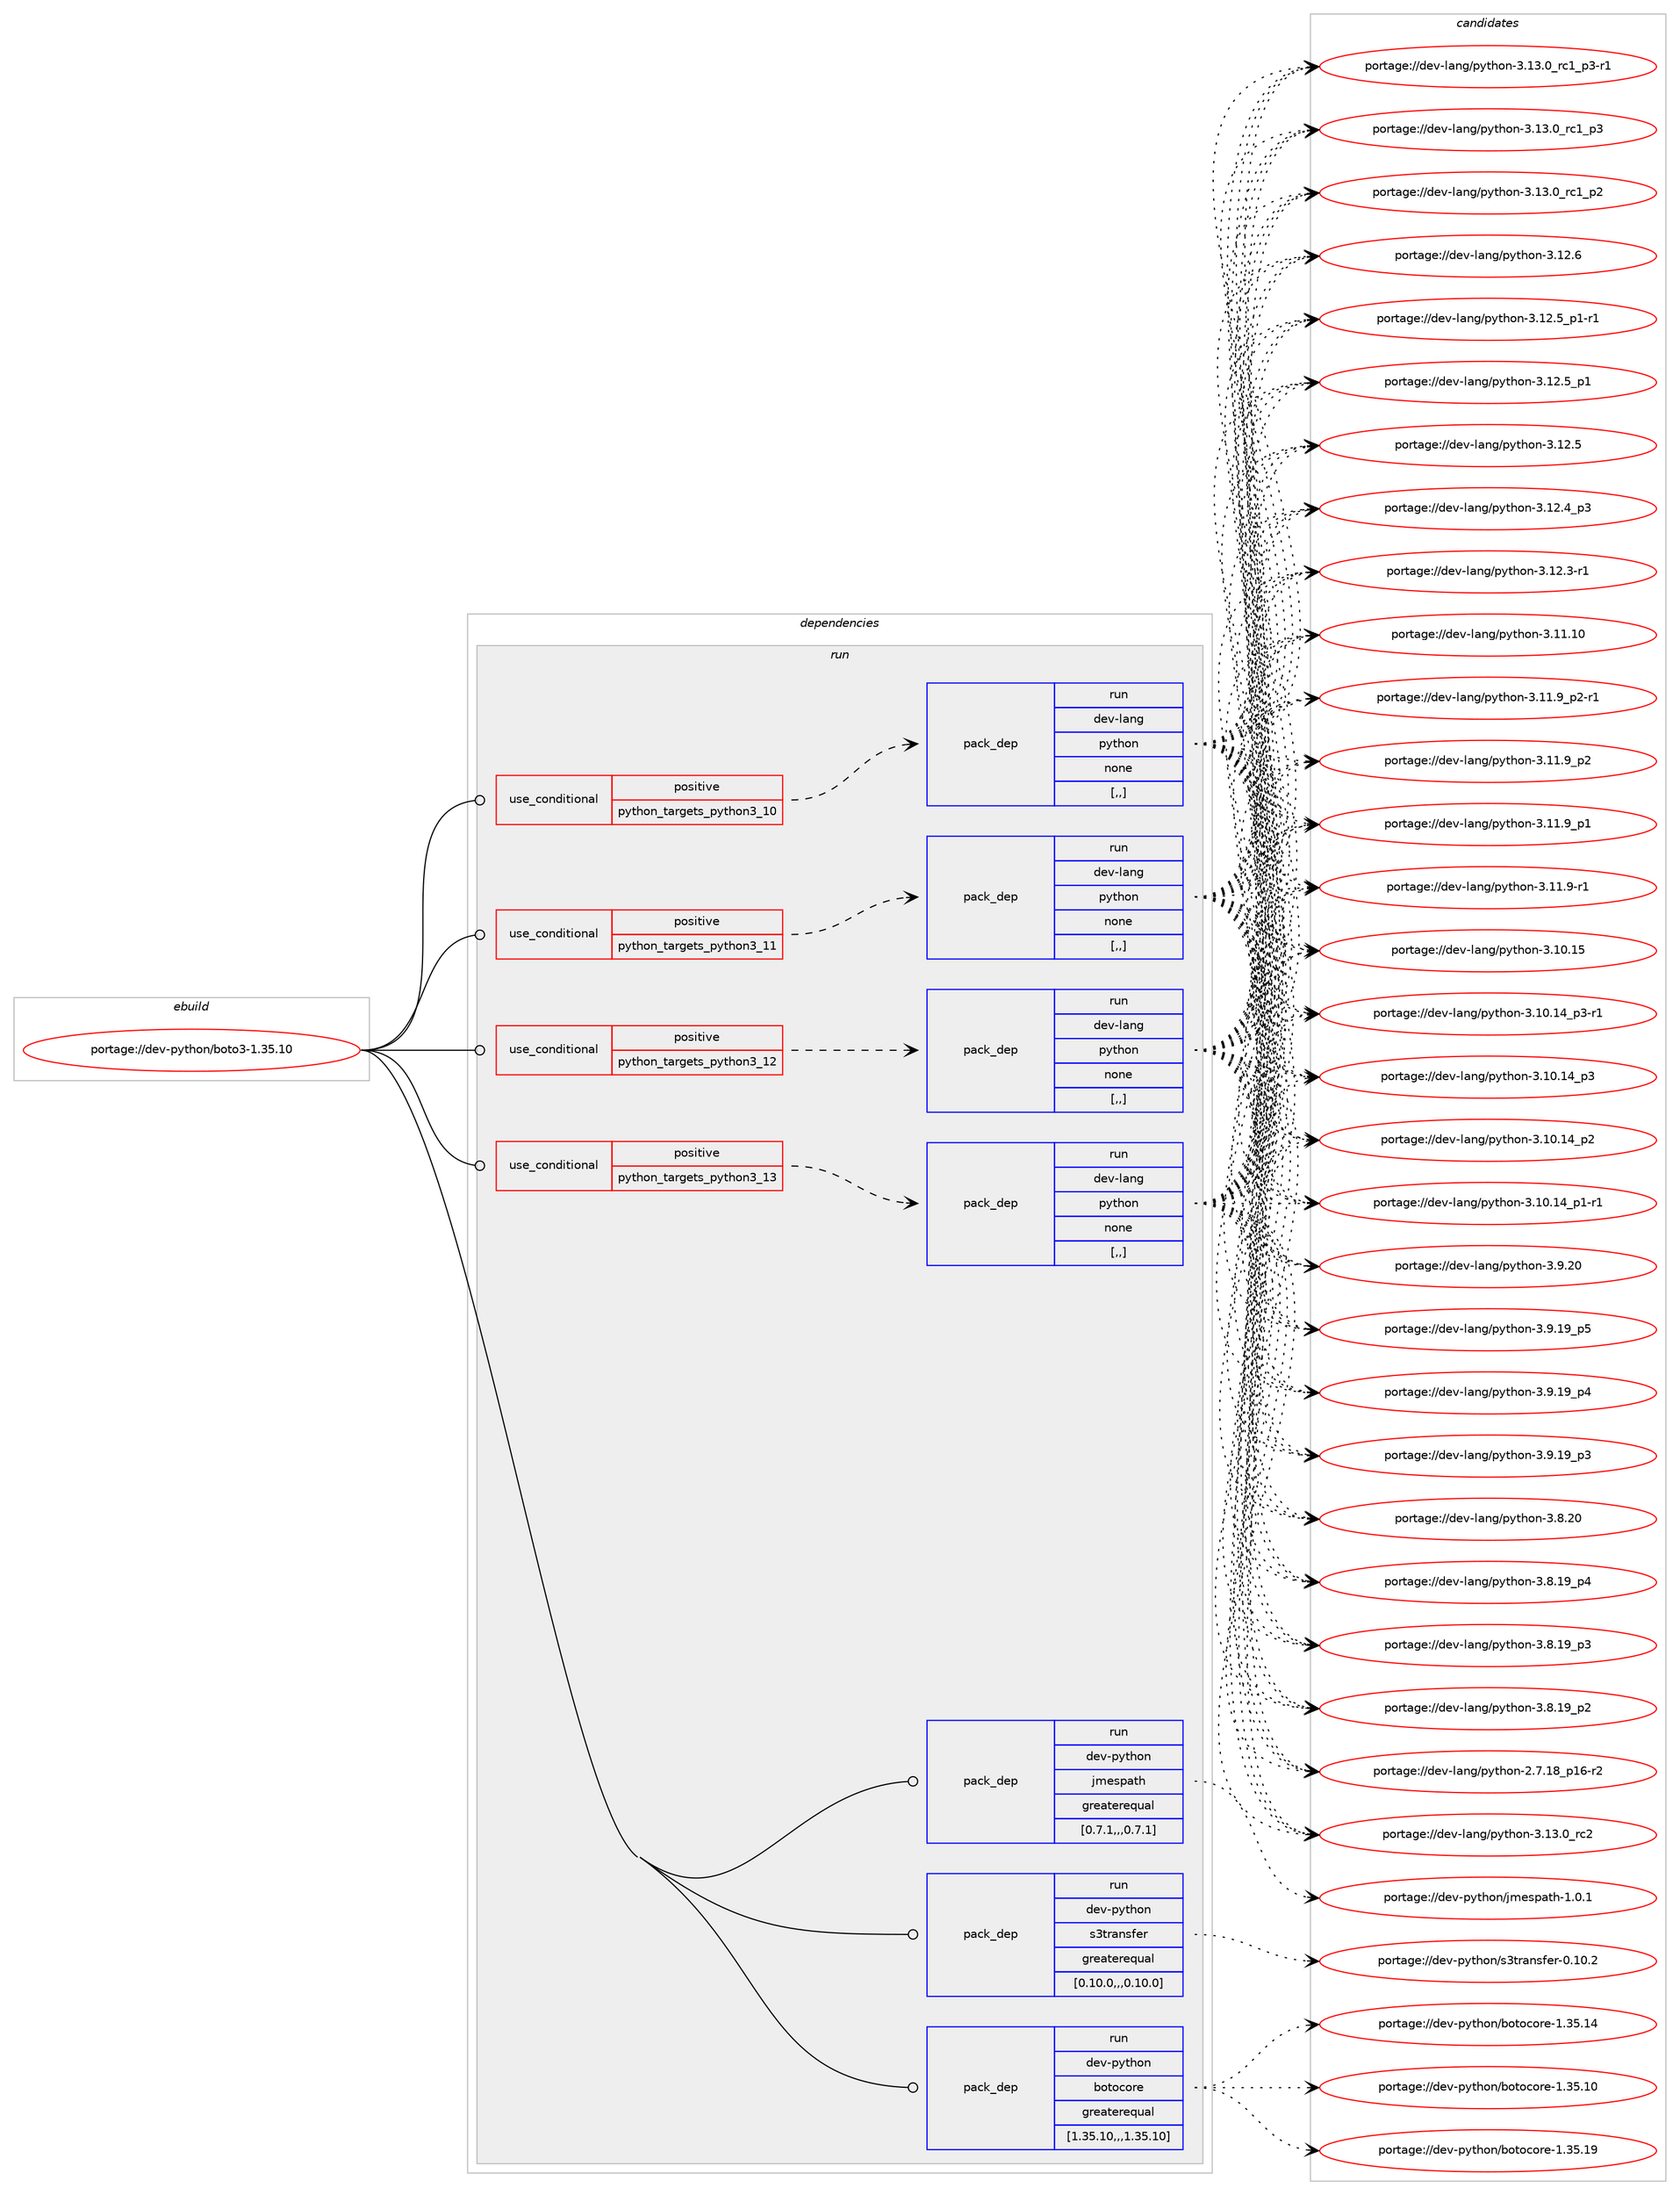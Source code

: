 digraph prolog {

# *************
# Graph options
# *************

newrank=true;
concentrate=true;
compound=true;
graph [rankdir=LR,fontname=Helvetica,fontsize=10,ranksep=1.5];#, ranksep=2.5, nodesep=0.2];
edge  [arrowhead=vee];
node  [fontname=Helvetica,fontsize=10];

# **********
# The ebuild
# **********

subgraph cluster_leftcol {
color=gray;
label=<<i>ebuild</i>>;
id [label="portage://dev-python/boto3-1.35.10", color=red, width=4, href="../dev-python/boto3-1.35.10.svg"];
}

# ****************
# The dependencies
# ****************

subgraph cluster_midcol {
color=gray;
label=<<i>dependencies</i>>;
subgraph cluster_compile {
fillcolor="#eeeeee";
style=filled;
label=<<i>compile</i>>;
}
subgraph cluster_compileandrun {
fillcolor="#eeeeee";
style=filled;
label=<<i>compile and run</i>>;
}
subgraph cluster_run {
fillcolor="#eeeeee";
style=filled;
label=<<i>run</i>>;
subgraph cond161609 {
dependency637136 [label=<<TABLE BORDER="0" CELLBORDER="1" CELLSPACING="0" CELLPADDING="4"><TR><TD ROWSPAN="3" CELLPADDING="10">use_conditional</TD></TR><TR><TD>positive</TD></TR><TR><TD>python_targets_python3_10</TD></TR></TABLE>>, shape=none, color=red];
subgraph pack470713 {
dependency637137 [label=<<TABLE BORDER="0" CELLBORDER="1" CELLSPACING="0" CELLPADDING="4" WIDTH="220"><TR><TD ROWSPAN="6" CELLPADDING="30">pack_dep</TD></TR><TR><TD WIDTH="110">run</TD></TR><TR><TD>dev-lang</TD></TR><TR><TD>python</TD></TR><TR><TD>none</TD></TR><TR><TD>[,,]</TD></TR></TABLE>>, shape=none, color=blue];
}
dependency637136:e -> dependency637137:w [weight=20,style="dashed",arrowhead="vee"];
}
id:e -> dependency637136:w [weight=20,style="solid",arrowhead="odot"];
subgraph cond161610 {
dependency637138 [label=<<TABLE BORDER="0" CELLBORDER="1" CELLSPACING="0" CELLPADDING="4"><TR><TD ROWSPAN="3" CELLPADDING="10">use_conditional</TD></TR><TR><TD>positive</TD></TR><TR><TD>python_targets_python3_11</TD></TR></TABLE>>, shape=none, color=red];
subgraph pack470714 {
dependency637139 [label=<<TABLE BORDER="0" CELLBORDER="1" CELLSPACING="0" CELLPADDING="4" WIDTH="220"><TR><TD ROWSPAN="6" CELLPADDING="30">pack_dep</TD></TR><TR><TD WIDTH="110">run</TD></TR><TR><TD>dev-lang</TD></TR><TR><TD>python</TD></TR><TR><TD>none</TD></TR><TR><TD>[,,]</TD></TR></TABLE>>, shape=none, color=blue];
}
dependency637138:e -> dependency637139:w [weight=20,style="dashed",arrowhead="vee"];
}
id:e -> dependency637138:w [weight=20,style="solid",arrowhead="odot"];
subgraph cond161611 {
dependency637140 [label=<<TABLE BORDER="0" CELLBORDER="1" CELLSPACING="0" CELLPADDING="4"><TR><TD ROWSPAN="3" CELLPADDING="10">use_conditional</TD></TR><TR><TD>positive</TD></TR><TR><TD>python_targets_python3_12</TD></TR></TABLE>>, shape=none, color=red];
subgraph pack470715 {
dependency637141 [label=<<TABLE BORDER="0" CELLBORDER="1" CELLSPACING="0" CELLPADDING="4" WIDTH="220"><TR><TD ROWSPAN="6" CELLPADDING="30">pack_dep</TD></TR><TR><TD WIDTH="110">run</TD></TR><TR><TD>dev-lang</TD></TR><TR><TD>python</TD></TR><TR><TD>none</TD></TR><TR><TD>[,,]</TD></TR></TABLE>>, shape=none, color=blue];
}
dependency637140:e -> dependency637141:w [weight=20,style="dashed",arrowhead="vee"];
}
id:e -> dependency637140:w [weight=20,style="solid",arrowhead="odot"];
subgraph cond161612 {
dependency637142 [label=<<TABLE BORDER="0" CELLBORDER="1" CELLSPACING="0" CELLPADDING="4"><TR><TD ROWSPAN="3" CELLPADDING="10">use_conditional</TD></TR><TR><TD>positive</TD></TR><TR><TD>python_targets_python3_13</TD></TR></TABLE>>, shape=none, color=red];
subgraph pack470716 {
dependency637143 [label=<<TABLE BORDER="0" CELLBORDER="1" CELLSPACING="0" CELLPADDING="4" WIDTH="220"><TR><TD ROWSPAN="6" CELLPADDING="30">pack_dep</TD></TR><TR><TD WIDTH="110">run</TD></TR><TR><TD>dev-lang</TD></TR><TR><TD>python</TD></TR><TR><TD>none</TD></TR><TR><TD>[,,]</TD></TR></TABLE>>, shape=none, color=blue];
}
dependency637142:e -> dependency637143:w [weight=20,style="dashed",arrowhead="vee"];
}
id:e -> dependency637142:w [weight=20,style="solid",arrowhead="odot"];
subgraph pack470717 {
dependency637144 [label=<<TABLE BORDER="0" CELLBORDER="1" CELLSPACING="0" CELLPADDING="4" WIDTH="220"><TR><TD ROWSPAN="6" CELLPADDING="30">pack_dep</TD></TR><TR><TD WIDTH="110">run</TD></TR><TR><TD>dev-python</TD></TR><TR><TD>botocore</TD></TR><TR><TD>greaterequal</TD></TR><TR><TD>[1.35.10,,,1.35.10]</TD></TR></TABLE>>, shape=none, color=blue];
}
id:e -> dependency637144:w [weight=20,style="solid",arrowhead="odot"];
subgraph pack470718 {
dependency637145 [label=<<TABLE BORDER="0" CELLBORDER="1" CELLSPACING="0" CELLPADDING="4" WIDTH="220"><TR><TD ROWSPAN="6" CELLPADDING="30">pack_dep</TD></TR><TR><TD WIDTH="110">run</TD></TR><TR><TD>dev-python</TD></TR><TR><TD>jmespath</TD></TR><TR><TD>greaterequal</TD></TR><TR><TD>[0.7.1,,,0.7.1]</TD></TR></TABLE>>, shape=none, color=blue];
}
id:e -> dependency637145:w [weight=20,style="solid",arrowhead="odot"];
subgraph pack470719 {
dependency637146 [label=<<TABLE BORDER="0" CELLBORDER="1" CELLSPACING="0" CELLPADDING="4" WIDTH="220"><TR><TD ROWSPAN="6" CELLPADDING="30">pack_dep</TD></TR><TR><TD WIDTH="110">run</TD></TR><TR><TD>dev-python</TD></TR><TR><TD>s3transfer</TD></TR><TR><TD>greaterequal</TD></TR><TR><TD>[0.10.0,,,0.10.0]</TD></TR></TABLE>>, shape=none, color=blue];
}
id:e -> dependency637146:w [weight=20,style="solid",arrowhead="odot"];
}
}

# **************
# The candidates
# **************

subgraph cluster_choices {
rank=same;
color=gray;
label=<<i>candidates</i>>;

subgraph choice470713 {
color=black;
nodesep=1;
choice10010111845108971101034711212111610411111045514649514648951149950 [label="portage://dev-lang/python-3.13.0_rc2", color=red, width=4,href="../dev-lang/python-3.13.0_rc2.svg"];
choice1001011184510897110103471121211161041111104551464951464895114994995112514511449 [label="portage://dev-lang/python-3.13.0_rc1_p3-r1", color=red, width=4,href="../dev-lang/python-3.13.0_rc1_p3-r1.svg"];
choice100101118451089711010347112121116104111110455146495146489511499499511251 [label="portage://dev-lang/python-3.13.0_rc1_p3", color=red, width=4,href="../dev-lang/python-3.13.0_rc1_p3.svg"];
choice100101118451089711010347112121116104111110455146495146489511499499511250 [label="portage://dev-lang/python-3.13.0_rc1_p2", color=red, width=4,href="../dev-lang/python-3.13.0_rc1_p2.svg"];
choice10010111845108971101034711212111610411111045514649504654 [label="portage://dev-lang/python-3.12.6", color=red, width=4,href="../dev-lang/python-3.12.6.svg"];
choice1001011184510897110103471121211161041111104551464950465395112494511449 [label="portage://dev-lang/python-3.12.5_p1-r1", color=red, width=4,href="../dev-lang/python-3.12.5_p1-r1.svg"];
choice100101118451089711010347112121116104111110455146495046539511249 [label="portage://dev-lang/python-3.12.5_p1", color=red, width=4,href="../dev-lang/python-3.12.5_p1.svg"];
choice10010111845108971101034711212111610411111045514649504653 [label="portage://dev-lang/python-3.12.5", color=red, width=4,href="../dev-lang/python-3.12.5.svg"];
choice100101118451089711010347112121116104111110455146495046529511251 [label="portage://dev-lang/python-3.12.4_p3", color=red, width=4,href="../dev-lang/python-3.12.4_p3.svg"];
choice100101118451089711010347112121116104111110455146495046514511449 [label="portage://dev-lang/python-3.12.3-r1", color=red, width=4,href="../dev-lang/python-3.12.3-r1.svg"];
choice1001011184510897110103471121211161041111104551464949464948 [label="portage://dev-lang/python-3.11.10", color=red, width=4,href="../dev-lang/python-3.11.10.svg"];
choice1001011184510897110103471121211161041111104551464949465795112504511449 [label="portage://dev-lang/python-3.11.9_p2-r1", color=red, width=4,href="../dev-lang/python-3.11.9_p2-r1.svg"];
choice100101118451089711010347112121116104111110455146494946579511250 [label="portage://dev-lang/python-3.11.9_p2", color=red, width=4,href="../dev-lang/python-3.11.9_p2.svg"];
choice100101118451089711010347112121116104111110455146494946579511249 [label="portage://dev-lang/python-3.11.9_p1", color=red, width=4,href="../dev-lang/python-3.11.9_p1.svg"];
choice100101118451089711010347112121116104111110455146494946574511449 [label="portage://dev-lang/python-3.11.9-r1", color=red, width=4,href="../dev-lang/python-3.11.9-r1.svg"];
choice1001011184510897110103471121211161041111104551464948464953 [label="portage://dev-lang/python-3.10.15", color=red, width=4,href="../dev-lang/python-3.10.15.svg"];
choice100101118451089711010347112121116104111110455146494846495295112514511449 [label="portage://dev-lang/python-3.10.14_p3-r1", color=red, width=4,href="../dev-lang/python-3.10.14_p3-r1.svg"];
choice10010111845108971101034711212111610411111045514649484649529511251 [label="portage://dev-lang/python-3.10.14_p3", color=red, width=4,href="../dev-lang/python-3.10.14_p3.svg"];
choice10010111845108971101034711212111610411111045514649484649529511250 [label="portage://dev-lang/python-3.10.14_p2", color=red, width=4,href="../dev-lang/python-3.10.14_p2.svg"];
choice100101118451089711010347112121116104111110455146494846495295112494511449 [label="portage://dev-lang/python-3.10.14_p1-r1", color=red, width=4,href="../dev-lang/python-3.10.14_p1-r1.svg"];
choice10010111845108971101034711212111610411111045514657465048 [label="portage://dev-lang/python-3.9.20", color=red, width=4,href="../dev-lang/python-3.9.20.svg"];
choice100101118451089711010347112121116104111110455146574649579511253 [label="portage://dev-lang/python-3.9.19_p5", color=red, width=4,href="../dev-lang/python-3.9.19_p5.svg"];
choice100101118451089711010347112121116104111110455146574649579511252 [label="portage://dev-lang/python-3.9.19_p4", color=red, width=4,href="../dev-lang/python-3.9.19_p4.svg"];
choice100101118451089711010347112121116104111110455146574649579511251 [label="portage://dev-lang/python-3.9.19_p3", color=red, width=4,href="../dev-lang/python-3.9.19_p3.svg"];
choice10010111845108971101034711212111610411111045514656465048 [label="portage://dev-lang/python-3.8.20", color=red, width=4,href="../dev-lang/python-3.8.20.svg"];
choice100101118451089711010347112121116104111110455146564649579511252 [label="portage://dev-lang/python-3.8.19_p4", color=red, width=4,href="../dev-lang/python-3.8.19_p4.svg"];
choice100101118451089711010347112121116104111110455146564649579511251 [label="portage://dev-lang/python-3.8.19_p3", color=red, width=4,href="../dev-lang/python-3.8.19_p3.svg"];
choice100101118451089711010347112121116104111110455146564649579511250 [label="portage://dev-lang/python-3.8.19_p2", color=red, width=4,href="../dev-lang/python-3.8.19_p2.svg"];
choice100101118451089711010347112121116104111110455046554649569511249544511450 [label="portage://dev-lang/python-2.7.18_p16-r2", color=red, width=4,href="../dev-lang/python-2.7.18_p16-r2.svg"];
dependency637137:e -> choice10010111845108971101034711212111610411111045514649514648951149950:w [style=dotted,weight="100"];
dependency637137:e -> choice1001011184510897110103471121211161041111104551464951464895114994995112514511449:w [style=dotted,weight="100"];
dependency637137:e -> choice100101118451089711010347112121116104111110455146495146489511499499511251:w [style=dotted,weight="100"];
dependency637137:e -> choice100101118451089711010347112121116104111110455146495146489511499499511250:w [style=dotted,weight="100"];
dependency637137:e -> choice10010111845108971101034711212111610411111045514649504654:w [style=dotted,weight="100"];
dependency637137:e -> choice1001011184510897110103471121211161041111104551464950465395112494511449:w [style=dotted,weight="100"];
dependency637137:e -> choice100101118451089711010347112121116104111110455146495046539511249:w [style=dotted,weight="100"];
dependency637137:e -> choice10010111845108971101034711212111610411111045514649504653:w [style=dotted,weight="100"];
dependency637137:e -> choice100101118451089711010347112121116104111110455146495046529511251:w [style=dotted,weight="100"];
dependency637137:e -> choice100101118451089711010347112121116104111110455146495046514511449:w [style=dotted,weight="100"];
dependency637137:e -> choice1001011184510897110103471121211161041111104551464949464948:w [style=dotted,weight="100"];
dependency637137:e -> choice1001011184510897110103471121211161041111104551464949465795112504511449:w [style=dotted,weight="100"];
dependency637137:e -> choice100101118451089711010347112121116104111110455146494946579511250:w [style=dotted,weight="100"];
dependency637137:e -> choice100101118451089711010347112121116104111110455146494946579511249:w [style=dotted,weight="100"];
dependency637137:e -> choice100101118451089711010347112121116104111110455146494946574511449:w [style=dotted,weight="100"];
dependency637137:e -> choice1001011184510897110103471121211161041111104551464948464953:w [style=dotted,weight="100"];
dependency637137:e -> choice100101118451089711010347112121116104111110455146494846495295112514511449:w [style=dotted,weight="100"];
dependency637137:e -> choice10010111845108971101034711212111610411111045514649484649529511251:w [style=dotted,weight="100"];
dependency637137:e -> choice10010111845108971101034711212111610411111045514649484649529511250:w [style=dotted,weight="100"];
dependency637137:e -> choice100101118451089711010347112121116104111110455146494846495295112494511449:w [style=dotted,weight="100"];
dependency637137:e -> choice10010111845108971101034711212111610411111045514657465048:w [style=dotted,weight="100"];
dependency637137:e -> choice100101118451089711010347112121116104111110455146574649579511253:w [style=dotted,weight="100"];
dependency637137:e -> choice100101118451089711010347112121116104111110455146574649579511252:w [style=dotted,weight="100"];
dependency637137:e -> choice100101118451089711010347112121116104111110455146574649579511251:w [style=dotted,weight="100"];
dependency637137:e -> choice10010111845108971101034711212111610411111045514656465048:w [style=dotted,weight="100"];
dependency637137:e -> choice100101118451089711010347112121116104111110455146564649579511252:w [style=dotted,weight="100"];
dependency637137:e -> choice100101118451089711010347112121116104111110455146564649579511251:w [style=dotted,weight="100"];
dependency637137:e -> choice100101118451089711010347112121116104111110455146564649579511250:w [style=dotted,weight="100"];
dependency637137:e -> choice100101118451089711010347112121116104111110455046554649569511249544511450:w [style=dotted,weight="100"];
}
subgraph choice470714 {
color=black;
nodesep=1;
choice10010111845108971101034711212111610411111045514649514648951149950 [label="portage://dev-lang/python-3.13.0_rc2", color=red, width=4,href="../dev-lang/python-3.13.0_rc2.svg"];
choice1001011184510897110103471121211161041111104551464951464895114994995112514511449 [label="portage://dev-lang/python-3.13.0_rc1_p3-r1", color=red, width=4,href="../dev-lang/python-3.13.0_rc1_p3-r1.svg"];
choice100101118451089711010347112121116104111110455146495146489511499499511251 [label="portage://dev-lang/python-3.13.0_rc1_p3", color=red, width=4,href="../dev-lang/python-3.13.0_rc1_p3.svg"];
choice100101118451089711010347112121116104111110455146495146489511499499511250 [label="portage://dev-lang/python-3.13.0_rc1_p2", color=red, width=4,href="../dev-lang/python-3.13.0_rc1_p2.svg"];
choice10010111845108971101034711212111610411111045514649504654 [label="portage://dev-lang/python-3.12.6", color=red, width=4,href="../dev-lang/python-3.12.6.svg"];
choice1001011184510897110103471121211161041111104551464950465395112494511449 [label="portage://dev-lang/python-3.12.5_p1-r1", color=red, width=4,href="../dev-lang/python-3.12.5_p1-r1.svg"];
choice100101118451089711010347112121116104111110455146495046539511249 [label="portage://dev-lang/python-3.12.5_p1", color=red, width=4,href="../dev-lang/python-3.12.5_p1.svg"];
choice10010111845108971101034711212111610411111045514649504653 [label="portage://dev-lang/python-3.12.5", color=red, width=4,href="../dev-lang/python-3.12.5.svg"];
choice100101118451089711010347112121116104111110455146495046529511251 [label="portage://dev-lang/python-3.12.4_p3", color=red, width=4,href="../dev-lang/python-3.12.4_p3.svg"];
choice100101118451089711010347112121116104111110455146495046514511449 [label="portage://dev-lang/python-3.12.3-r1", color=red, width=4,href="../dev-lang/python-3.12.3-r1.svg"];
choice1001011184510897110103471121211161041111104551464949464948 [label="portage://dev-lang/python-3.11.10", color=red, width=4,href="../dev-lang/python-3.11.10.svg"];
choice1001011184510897110103471121211161041111104551464949465795112504511449 [label="portage://dev-lang/python-3.11.9_p2-r1", color=red, width=4,href="../dev-lang/python-3.11.9_p2-r1.svg"];
choice100101118451089711010347112121116104111110455146494946579511250 [label="portage://dev-lang/python-3.11.9_p2", color=red, width=4,href="../dev-lang/python-3.11.9_p2.svg"];
choice100101118451089711010347112121116104111110455146494946579511249 [label="portage://dev-lang/python-3.11.9_p1", color=red, width=4,href="../dev-lang/python-3.11.9_p1.svg"];
choice100101118451089711010347112121116104111110455146494946574511449 [label="portage://dev-lang/python-3.11.9-r1", color=red, width=4,href="../dev-lang/python-3.11.9-r1.svg"];
choice1001011184510897110103471121211161041111104551464948464953 [label="portage://dev-lang/python-3.10.15", color=red, width=4,href="../dev-lang/python-3.10.15.svg"];
choice100101118451089711010347112121116104111110455146494846495295112514511449 [label="portage://dev-lang/python-3.10.14_p3-r1", color=red, width=4,href="../dev-lang/python-3.10.14_p3-r1.svg"];
choice10010111845108971101034711212111610411111045514649484649529511251 [label="portage://dev-lang/python-3.10.14_p3", color=red, width=4,href="../dev-lang/python-3.10.14_p3.svg"];
choice10010111845108971101034711212111610411111045514649484649529511250 [label="portage://dev-lang/python-3.10.14_p2", color=red, width=4,href="../dev-lang/python-3.10.14_p2.svg"];
choice100101118451089711010347112121116104111110455146494846495295112494511449 [label="portage://dev-lang/python-3.10.14_p1-r1", color=red, width=4,href="../dev-lang/python-3.10.14_p1-r1.svg"];
choice10010111845108971101034711212111610411111045514657465048 [label="portage://dev-lang/python-3.9.20", color=red, width=4,href="../dev-lang/python-3.9.20.svg"];
choice100101118451089711010347112121116104111110455146574649579511253 [label="portage://dev-lang/python-3.9.19_p5", color=red, width=4,href="../dev-lang/python-3.9.19_p5.svg"];
choice100101118451089711010347112121116104111110455146574649579511252 [label="portage://dev-lang/python-3.9.19_p4", color=red, width=4,href="../dev-lang/python-3.9.19_p4.svg"];
choice100101118451089711010347112121116104111110455146574649579511251 [label="portage://dev-lang/python-3.9.19_p3", color=red, width=4,href="../dev-lang/python-3.9.19_p3.svg"];
choice10010111845108971101034711212111610411111045514656465048 [label="portage://dev-lang/python-3.8.20", color=red, width=4,href="../dev-lang/python-3.8.20.svg"];
choice100101118451089711010347112121116104111110455146564649579511252 [label="portage://dev-lang/python-3.8.19_p4", color=red, width=4,href="../dev-lang/python-3.8.19_p4.svg"];
choice100101118451089711010347112121116104111110455146564649579511251 [label="portage://dev-lang/python-3.8.19_p3", color=red, width=4,href="../dev-lang/python-3.8.19_p3.svg"];
choice100101118451089711010347112121116104111110455146564649579511250 [label="portage://dev-lang/python-3.8.19_p2", color=red, width=4,href="../dev-lang/python-3.8.19_p2.svg"];
choice100101118451089711010347112121116104111110455046554649569511249544511450 [label="portage://dev-lang/python-2.7.18_p16-r2", color=red, width=4,href="../dev-lang/python-2.7.18_p16-r2.svg"];
dependency637139:e -> choice10010111845108971101034711212111610411111045514649514648951149950:w [style=dotted,weight="100"];
dependency637139:e -> choice1001011184510897110103471121211161041111104551464951464895114994995112514511449:w [style=dotted,weight="100"];
dependency637139:e -> choice100101118451089711010347112121116104111110455146495146489511499499511251:w [style=dotted,weight="100"];
dependency637139:e -> choice100101118451089711010347112121116104111110455146495146489511499499511250:w [style=dotted,weight="100"];
dependency637139:e -> choice10010111845108971101034711212111610411111045514649504654:w [style=dotted,weight="100"];
dependency637139:e -> choice1001011184510897110103471121211161041111104551464950465395112494511449:w [style=dotted,weight="100"];
dependency637139:e -> choice100101118451089711010347112121116104111110455146495046539511249:w [style=dotted,weight="100"];
dependency637139:e -> choice10010111845108971101034711212111610411111045514649504653:w [style=dotted,weight="100"];
dependency637139:e -> choice100101118451089711010347112121116104111110455146495046529511251:w [style=dotted,weight="100"];
dependency637139:e -> choice100101118451089711010347112121116104111110455146495046514511449:w [style=dotted,weight="100"];
dependency637139:e -> choice1001011184510897110103471121211161041111104551464949464948:w [style=dotted,weight="100"];
dependency637139:e -> choice1001011184510897110103471121211161041111104551464949465795112504511449:w [style=dotted,weight="100"];
dependency637139:e -> choice100101118451089711010347112121116104111110455146494946579511250:w [style=dotted,weight="100"];
dependency637139:e -> choice100101118451089711010347112121116104111110455146494946579511249:w [style=dotted,weight="100"];
dependency637139:e -> choice100101118451089711010347112121116104111110455146494946574511449:w [style=dotted,weight="100"];
dependency637139:e -> choice1001011184510897110103471121211161041111104551464948464953:w [style=dotted,weight="100"];
dependency637139:e -> choice100101118451089711010347112121116104111110455146494846495295112514511449:w [style=dotted,weight="100"];
dependency637139:e -> choice10010111845108971101034711212111610411111045514649484649529511251:w [style=dotted,weight="100"];
dependency637139:e -> choice10010111845108971101034711212111610411111045514649484649529511250:w [style=dotted,weight="100"];
dependency637139:e -> choice100101118451089711010347112121116104111110455146494846495295112494511449:w [style=dotted,weight="100"];
dependency637139:e -> choice10010111845108971101034711212111610411111045514657465048:w [style=dotted,weight="100"];
dependency637139:e -> choice100101118451089711010347112121116104111110455146574649579511253:w [style=dotted,weight="100"];
dependency637139:e -> choice100101118451089711010347112121116104111110455146574649579511252:w [style=dotted,weight="100"];
dependency637139:e -> choice100101118451089711010347112121116104111110455146574649579511251:w [style=dotted,weight="100"];
dependency637139:e -> choice10010111845108971101034711212111610411111045514656465048:w [style=dotted,weight="100"];
dependency637139:e -> choice100101118451089711010347112121116104111110455146564649579511252:w [style=dotted,weight="100"];
dependency637139:e -> choice100101118451089711010347112121116104111110455146564649579511251:w [style=dotted,weight="100"];
dependency637139:e -> choice100101118451089711010347112121116104111110455146564649579511250:w [style=dotted,weight="100"];
dependency637139:e -> choice100101118451089711010347112121116104111110455046554649569511249544511450:w [style=dotted,weight="100"];
}
subgraph choice470715 {
color=black;
nodesep=1;
choice10010111845108971101034711212111610411111045514649514648951149950 [label="portage://dev-lang/python-3.13.0_rc2", color=red, width=4,href="../dev-lang/python-3.13.0_rc2.svg"];
choice1001011184510897110103471121211161041111104551464951464895114994995112514511449 [label="portage://dev-lang/python-3.13.0_rc1_p3-r1", color=red, width=4,href="../dev-lang/python-3.13.0_rc1_p3-r1.svg"];
choice100101118451089711010347112121116104111110455146495146489511499499511251 [label="portage://dev-lang/python-3.13.0_rc1_p3", color=red, width=4,href="../dev-lang/python-3.13.0_rc1_p3.svg"];
choice100101118451089711010347112121116104111110455146495146489511499499511250 [label="portage://dev-lang/python-3.13.0_rc1_p2", color=red, width=4,href="../dev-lang/python-3.13.0_rc1_p2.svg"];
choice10010111845108971101034711212111610411111045514649504654 [label="portage://dev-lang/python-3.12.6", color=red, width=4,href="../dev-lang/python-3.12.6.svg"];
choice1001011184510897110103471121211161041111104551464950465395112494511449 [label="portage://dev-lang/python-3.12.5_p1-r1", color=red, width=4,href="../dev-lang/python-3.12.5_p1-r1.svg"];
choice100101118451089711010347112121116104111110455146495046539511249 [label="portage://dev-lang/python-3.12.5_p1", color=red, width=4,href="../dev-lang/python-3.12.5_p1.svg"];
choice10010111845108971101034711212111610411111045514649504653 [label="portage://dev-lang/python-3.12.5", color=red, width=4,href="../dev-lang/python-3.12.5.svg"];
choice100101118451089711010347112121116104111110455146495046529511251 [label="portage://dev-lang/python-3.12.4_p3", color=red, width=4,href="../dev-lang/python-3.12.4_p3.svg"];
choice100101118451089711010347112121116104111110455146495046514511449 [label="portage://dev-lang/python-3.12.3-r1", color=red, width=4,href="../dev-lang/python-3.12.3-r1.svg"];
choice1001011184510897110103471121211161041111104551464949464948 [label="portage://dev-lang/python-3.11.10", color=red, width=4,href="../dev-lang/python-3.11.10.svg"];
choice1001011184510897110103471121211161041111104551464949465795112504511449 [label="portage://dev-lang/python-3.11.9_p2-r1", color=red, width=4,href="../dev-lang/python-3.11.9_p2-r1.svg"];
choice100101118451089711010347112121116104111110455146494946579511250 [label="portage://dev-lang/python-3.11.9_p2", color=red, width=4,href="../dev-lang/python-3.11.9_p2.svg"];
choice100101118451089711010347112121116104111110455146494946579511249 [label="portage://dev-lang/python-3.11.9_p1", color=red, width=4,href="../dev-lang/python-3.11.9_p1.svg"];
choice100101118451089711010347112121116104111110455146494946574511449 [label="portage://dev-lang/python-3.11.9-r1", color=red, width=4,href="../dev-lang/python-3.11.9-r1.svg"];
choice1001011184510897110103471121211161041111104551464948464953 [label="portage://dev-lang/python-3.10.15", color=red, width=4,href="../dev-lang/python-3.10.15.svg"];
choice100101118451089711010347112121116104111110455146494846495295112514511449 [label="portage://dev-lang/python-3.10.14_p3-r1", color=red, width=4,href="../dev-lang/python-3.10.14_p3-r1.svg"];
choice10010111845108971101034711212111610411111045514649484649529511251 [label="portage://dev-lang/python-3.10.14_p3", color=red, width=4,href="../dev-lang/python-3.10.14_p3.svg"];
choice10010111845108971101034711212111610411111045514649484649529511250 [label="portage://dev-lang/python-3.10.14_p2", color=red, width=4,href="../dev-lang/python-3.10.14_p2.svg"];
choice100101118451089711010347112121116104111110455146494846495295112494511449 [label="portage://dev-lang/python-3.10.14_p1-r1", color=red, width=4,href="../dev-lang/python-3.10.14_p1-r1.svg"];
choice10010111845108971101034711212111610411111045514657465048 [label="portage://dev-lang/python-3.9.20", color=red, width=4,href="../dev-lang/python-3.9.20.svg"];
choice100101118451089711010347112121116104111110455146574649579511253 [label="portage://dev-lang/python-3.9.19_p5", color=red, width=4,href="../dev-lang/python-3.9.19_p5.svg"];
choice100101118451089711010347112121116104111110455146574649579511252 [label="portage://dev-lang/python-3.9.19_p4", color=red, width=4,href="../dev-lang/python-3.9.19_p4.svg"];
choice100101118451089711010347112121116104111110455146574649579511251 [label="portage://dev-lang/python-3.9.19_p3", color=red, width=4,href="../dev-lang/python-3.9.19_p3.svg"];
choice10010111845108971101034711212111610411111045514656465048 [label="portage://dev-lang/python-3.8.20", color=red, width=4,href="../dev-lang/python-3.8.20.svg"];
choice100101118451089711010347112121116104111110455146564649579511252 [label="portage://dev-lang/python-3.8.19_p4", color=red, width=4,href="../dev-lang/python-3.8.19_p4.svg"];
choice100101118451089711010347112121116104111110455146564649579511251 [label="portage://dev-lang/python-3.8.19_p3", color=red, width=4,href="../dev-lang/python-3.8.19_p3.svg"];
choice100101118451089711010347112121116104111110455146564649579511250 [label="portage://dev-lang/python-3.8.19_p2", color=red, width=4,href="../dev-lang/python-3.8.19_p2.svg"];
choice100101118451089711010347112121116104111110455046554649569511249544511450 [label="portage://dev-lang/python-2.7.18_p16-r2", color=red, width=4,href="../dev-lang/python-2.7.18_p16-r2.svg"];
dependency637141:e -> choice10010111845108971101034711212111610411111045514649514648951149950:w [style=dotted,weight="100"];
dependency637141:e -> choice1001011184510897110103471121211161041111104551464951464895114994995112514511449:w [style=dotted,weight="100"];
dependency637141:e -> choice100101118451089711010347112121116104111110455146495146489511499499511251:w [style=dotted,weight="100"];
dependency637141:e -> choice100101118451089711010347112121116104111110455146495146489511499499511250:w [style=dotted,weight="100"];
dependency637141:e -> choice10010111845108971101034711212111610411111045514649504654:w [style=dotted,weight="100"];
dependency637141:e -> choice1001011184510897110103471121211161041111104551464950465395112494511449:w [style=dotted,weight="100"];
dependency637141:e -> choice100101118451089711010347112121116104111110455146495046539511249:w [style=dotted,weight="100"];
dependency637141:e -> choice10010111845108971101034711212111610411111045514649504653:w [style=dotted,weight="100"];
dependency637141:e -> choice100101118451089711010347112121116104111110455146495046529511251:w [style=dotted,weight="100"];
dependency637141:e -> choice100101118451089711010347112121116104111110455146495046514511449:w [style=dotted,weight="100"];
dependency637141:e -> choice1001011184510897110103471121211161041111104551464949464948:w [style=dotted,weight="100"];
dependency637141:e -> choice1001011184510897110103471121211161041111104551464949465795112504511449:w [style=dotted,weight="100"];
dependency637141:e -> choice100101118451089711010347112121116104111110455146494946579511250:w [style=dotted,weight="100"];
dependency637141:e -> choice100101118451089711010347112121116104111110455146494946579511249:w [style=dotted,weight="100"];
dependency637141:e -> choice100101118451089711010347112121116104111110455146494946574511449:w [style=dotted,weight="100"];
dependency637141:e -> choice1001011184510897110103471121211161041111104551464948464953:w [style=dotted,weight="100"];
dependency637141:e -> choice100101118451089711010347112121116104111110455146494846495295112514511449:w [style=dotted,weight="100"];
dependency637141:e -> choice10010111845108971101034711212111610411111045514649484649529511251:w [style=dotted,weight="100"];
dependency637141:e -> choice10010111845108971101034711212111610411111045514649484649529511250:w [style=dotted,weight="100"];
dependency637141:e -> choice100101118451089711010347112121116104111110455146494846495295112494511449:w [style=dotted,weight="100"];
dependency637141:e -> choice10010111845108971101034711212111610411111045514657465048:w [style=dotted,weight="100"];
dependency637141:e -> choice100101118451089711010347112121116104111110455146574649579511253:w [style=dotted,weight="100"];
dependency637141:e -> choice100101118451089711010347112121116104111110455146574649579511252:w [style=dotted,weight="100"];
dependency637141:e -> choice100101118451089711010347112121116104111110455146574649579511251:w [style=dotted,weight="100"];
dependency637141:e -> choice10010111845108971101034711212111610411111045514656465048:w [style=dotted,weight="100"];
dependency637141:e -> choice100101118451089711010347112121116104111110455146564649579511252:w [style=dotted,weight="100"];
dependency637141:e -> choice100101118451089711010347112121116104111110455146564649579511251:w [style=dotted,weight="100"];
dependency637141:e -> choice100101118451089711010347112121116104111110455146564649579511250:w [style=dotted,weight="100"];
dependency637141:e -> choice100101118451089711010347112121116104111110455046554649569511249544511450:w [style=dotted,weight="100"];
}
subgraph choice470716 {
color=black;
nodesep=1;
choice10010111845108971101034711212111610411111045514649514648951149950 [label="portage://dev-lang/python-3.13.0_rc2", color=red, width=4,href="../dev-lang/python-3.13.0_rc2.svg"];
choice1001011184510897110103471121211161041111104551464951464895114994995112514511449 [label="portage://dev-lang/python-3.13.0_rc1_p3-r1", color=red, width=4,href="../dev-lang/python-3.13.0_rc1_p3-r1.svg"];
choice100101118451089711010347112121116104111110455146495146489511499499511251 [label="portage://dev-lang/python-3.13.0_rc1_p3", color=red, width=4,href="../dev-lang/python-3.13.0_rc1_p3.svg"];
choice100101118451089711010347112121116104111110455146495146489511499499511250 [label="portage://dev-lang/python-3.13.0_rc1_p2", color=red, width=4,href="../dev-lang/python-3.13.0_rc1_p2.svg"];
choice10010111845108971101034711212111610411111045514649504654 [label="portage://dev-lang/python-3.12.6", color=red, width=4,href="../dev-lang/python-3.12.6.svg"];
choice1001011184510897110103471121211161041111104551464950465395112494511449 [label="portage://dev-lang/python-3.12.5_p1-r1", color=red, width=4,href="../dev-lang/python-3.12.5_p1-r1.svg"];
choice100101118451089711010347112121116104111110455146495046539511249 [label="portage://dev-lang/python-3.12.5_p1", color=red, width=4,href="../dev-lang/python-3.12.5_p1.svg"];
choice10010111845108971101034711212111610411111045514649504653 [label="portage://dev-lang/python-3.12.5", color=red, width=4,href="../dev-lang/python-3.12.5.svg"];
choice100101118451089711010347112121116104111110455146495046529511251 [label="portage://dev-lang/python-3.12.4_p3", color=red, width=4,href="../dev-lang/python-3.12.4_p3.svg"];
choice100101118451089711010347112121116104111110455146495046514511449 [label="portage://dev-lang/python-3.12.3-r1", color=red, width=4,href="../dev-lang/python-3.12.3-r1.svg"];
choice1001011184510897110103471121211161041111104551464949464948 [label="portage://dev-lang/python-3.11.10", color=red, width=4,href="../dev-lang/python-3.11.10.svg"];
choice1001011184510897110103471121211161041111104551464949465795112504511449 [label="portage://dev-lang/python-3.11.9_p2-r1", color=red, width=4,href="../dev-lang/python-3.11.9_p2-r1.svg"];
choice100101118451089711010347112121116104111110455146494946579511250 [label="portage://dev-lang/python-3.11.9_p2", color=red, width=4,href="../dev-lang/python-3.11.9_p2.svg"];
choice100101118451089711010347112121116104111110455146494946579511249 [label="portage://dev-lang/python-3.11.9_p1", color=red, width=4,href="../dev-lang/python-3.11.9_p1.svg"];
choice100101118451089711010347112121116104111110455146494946574511449 [label="portage://dev-lang/python-3.11.9-r1", color=red, width=4,href="../dev-lang/python-3.11.9-r1.svg"];
choice1001011184510897110103471121211161041111104551464948464953 [label="portage://dev-lang/python-3.10.15", color=red, width=4,href="../dev-lang/python-3.10.15.svg"];
choice100101118451089711010347112121116104111110455146494846495295112514511449 [label="portage://dev-lang/python-3.10.14_p3-r1", color=red, width=4,href="../dev-lang/python-3.10.14_p3-r1.svg"];
choice10010111845108971101034711212111610411111045514649484649529511251 [label="portage://dev-lang/python-3.10.14_p3", color=red, width=4,href="../dev-lang/python-3.10.14_p3.svg"];
choice10010111845108971101034711212111610411111045514649484649529511250 [label="portage://dev-lang/python-3.10.14_p2", color=red, width=4,href="../dev-lang/python-3.10.14_p2.svg"];
choice100101118451089711010347112121116104111110455146494846495295112494511449 [label="portage://dev-lang/python-3.10.14_p1-r1", color=red, width=4,href="../dev-lang/python-3.10.14_p1-r1.svg"];
choice10010111845108971101034711212111610411111045514657465048 [label="portage://dev-lang/python-3.9.20", color=red, width=4,href="../dev-lang/python-3.9.20.svg"];
choice100101118451089711010347112121116104111110455146574649579511253 [label="portage://dev-lang/python-3.9.19_p5", color=red, width=4,href="../dev-lang/python-3.9.19_p5.svg"];
choice100101118451089711010347112121116104111110455146574649579511252 [label="portage://dev-lang/python-3.9.19_p4", color=red, width=4,href="../dev-lang/python-3.9.19_p4.svg"];
choice100101118451089711010347112121116104111110455146574649579511251 [label="portage://dev-lang/python-3.9.19_p3", color=red, width=4,href="../dev-lang/python-3.9.19_p3.svg"];
choice10010111845108971101034711212111610411111045514656465048 [label="portage://dev-lang/python-3.8.20", color=red, width=4,href="../dev-lang/python-3.8.20.svg"];
choice100101118451089711010347112121116104111110455146564649579511252 [label="portage://dev-lang/python-3.8.19_p4", color=red, width=4,href="../dev-lang/python-3.8.19_p4.svg"];
choice100101118451089711010347112121116104111110455146564649579511251 [label="portage://dev-lang/python-3.8.19_p3", color=red, width=4,href="../dev-lang/python-3.8.19_p3.svg"];
choice100101118451089711010347112121116104111110455146564649579511250 [label="portage://dev-lang/python-3.8.19_p2", color=red, width=4,href="../dev-lang/python-3.8.19_p2.svg"];
choice100101118451089711010347112121116104111110455046554649569511249544511450 [label="portage://dev-lang/python-2.7.18_p16-r2", color=red, width=4,href="../dev-lang/python-2.7.18_p16-r2.svg"];
dependency637143:e -> choice10010111845108971101034711212111610411111045514649514648951149950:w [style=dotted,weight="100"];
dependency637143:e -> choice1001011184510897110103471121211161041111104551464951464895114994995112514511449:w [style=dotted,weight="100"];
dependency637143:e -> choice100101118451089711010347112121116104111110455146495146489511499499511251:w [style=dotted,weight="100"];
dependency637143:e -> choice100101118451089711010347112121116104111110455146495146489511499499511250:w [style=dotted,weight="100"];
dependency637143:e -> choice10010111845108971101034711212111610411111045514649504654:w [style=dotted,weight="100"];
dependency637143:e -> choice1001011184510897110103471121211161041111104551464950465395112494511449:w [style=dotted,weight="100"];
dependency637143:e -> choice100101118451089711010347112121116104111110455146495046539511249:w [style=dotted,weight="100"];
dependency637143:e -> choice10010111845108971101034711212111610411111045514649504653:w [style=dotted,weight="100"];
dependency637143:e -> choice100101118451089711010347112121116104111110455146495046529511251:w [style=dotted,weight="100"];
dependency637143:e -> choice100101118451089711010347112121116104111110455146495046514511449:w [style=dotted,weight="100"];
dependency637143:e -> choice1001011184510897110103471121211161041111104551464949464948:w [style=dotted,weight="100"];
dependency637143:e -> choice1001011184510897110103471121211161041111104551464949465795112504511449:w [style=dotted,weight="100"];
dependency637143:e -> choice100101118451089711010347112121116104111110455146494946579511250:w [style=dotted,weight="100"];
dependency637143:e -> choice100101118451089711010347112121116104111110455146494946579511249:w [style=dotted,weight="100"];
dependency637143:e -> choice100101118451089711010347112121116104111110455146494946574511449:w [style=dotted,weight="100"];
dependency637143:e -> choice1001011184510897110103471121211161041111104551464948464953:w [style=dotted,weight="100"];
dependency637143:e -> choice100101118451089711010347112121116104111110455146494846495295112514511449:w [style=dotted,weight="100"];
dependency637143:e -> choice10010111845108971101034711212111610411111045514649484649529511251:w [style=dotted,weight="100"];
dependency637143:e -> choice10010111845108971101034711212111610411111045514649484649529511250:w [style=dotted,weight="100"];
dependency637143:e -> choice100101118451089711010347112121116104111110455146494846495295112494511449:w [style=dotted,weight="100"];
dependency637143:e -> choice10010111845108971101034711212111610411111045514657465048:w [style=dotted,weight="100"];
dependency637143:e -> choice100101118451089711010347112121116104111110455146574649579511253:w [style=dotted,weight="100"];
dependency637143:e -> choice100101118451089711010347112121116104111110455146574649579511252:w [style=dotted,weight="100"];
dependency637143:e -> choice100101118451089711010347112121116104111110455146574649579511251:w [style=dotted,weight="100"];
dependency637143:e -> choice10010111845108971101034711212111610411111045514656465048:w [style=dotted,weight="100"];
dependency637143:e -> choice100101118451089711010347112121116104111110455146564649579511252:w [style=dotted,weight="100"];
dependency637143:e -> choice100101118451089711010347112121116104111110455146564649579511251:w [style=dotted,weight="100"];
dependency637143:e -> choice100101118451089711010347112121116104111110455146564649579511250:w [style=dotted,weight="100"];
dependency637143:e -> choice100101118451089711010347112121116104111110455046554649569511249544511450:w [style=dotted,weight="100"];
}
subgraph choice470717 {
color=black;
nodesep=1;
choice100101118451121211161041111104798111116111991111141014549465153464957 [label="portage://dev-python/botocore-1.35.19", color=red, width=4,href="../dev-python/botocore-1.35.19.svg"];
choice100101118451121211161041111104798111116111991111141014549465153464952 [label="portage://dev-python/botocore-1.35.14", color=red, width=4,href="../dev-python/botocore-1.35.14.svg"];
choice100101118451121211161041111104798111116111991111141014549465153464948 [label="portage://dev-python/botocore-1.35.10", color=red, width=4,href="../dev-python/botocore-1.35.10.svg"];
dependency637144:e -> choice100101118451121211161041111104798111116111991111141014549465153464957:w [style=dotted,weight="100"];
dependency637144:e -> choice100101118451121211161041111104798111116111991111141014549465153464952:w [style=dotted,weight="100"];
dependency637144:e -> choice100101118451121211161041111104798111116111991111141014549465153464948:w [style=dotted,weight="100"];
}
subgraph choice470718 {
color=black;
nodesep=1;
choice100101118451121211161041111104710610910111511297116104454946484649 [label="portage://dev-python/jmespath-1.0.1", color=red, width=4,href="../dev-python/jmespath-1.0.1.svg"];
dependency637145:e -> choice100101118451121211161041111104710610910111511297116104454946484649:w [style=dotted,weight="100"];
}
subgraph choice470719 {
color=black;
nodesep=1;
choice1001011184511212111610411111047115511161149711011510210111445484649484650 [label="portage://dev-python/s3transfer-0.10.2", color=red, width=4,href="../dev-python/s3transfer-0.10.2.svg"];
dependency637146:e -> choice1001011184511212111610411111047115511161149711011510210111445484649484650:w [style=dotted,weight="100"];
}
}

}
